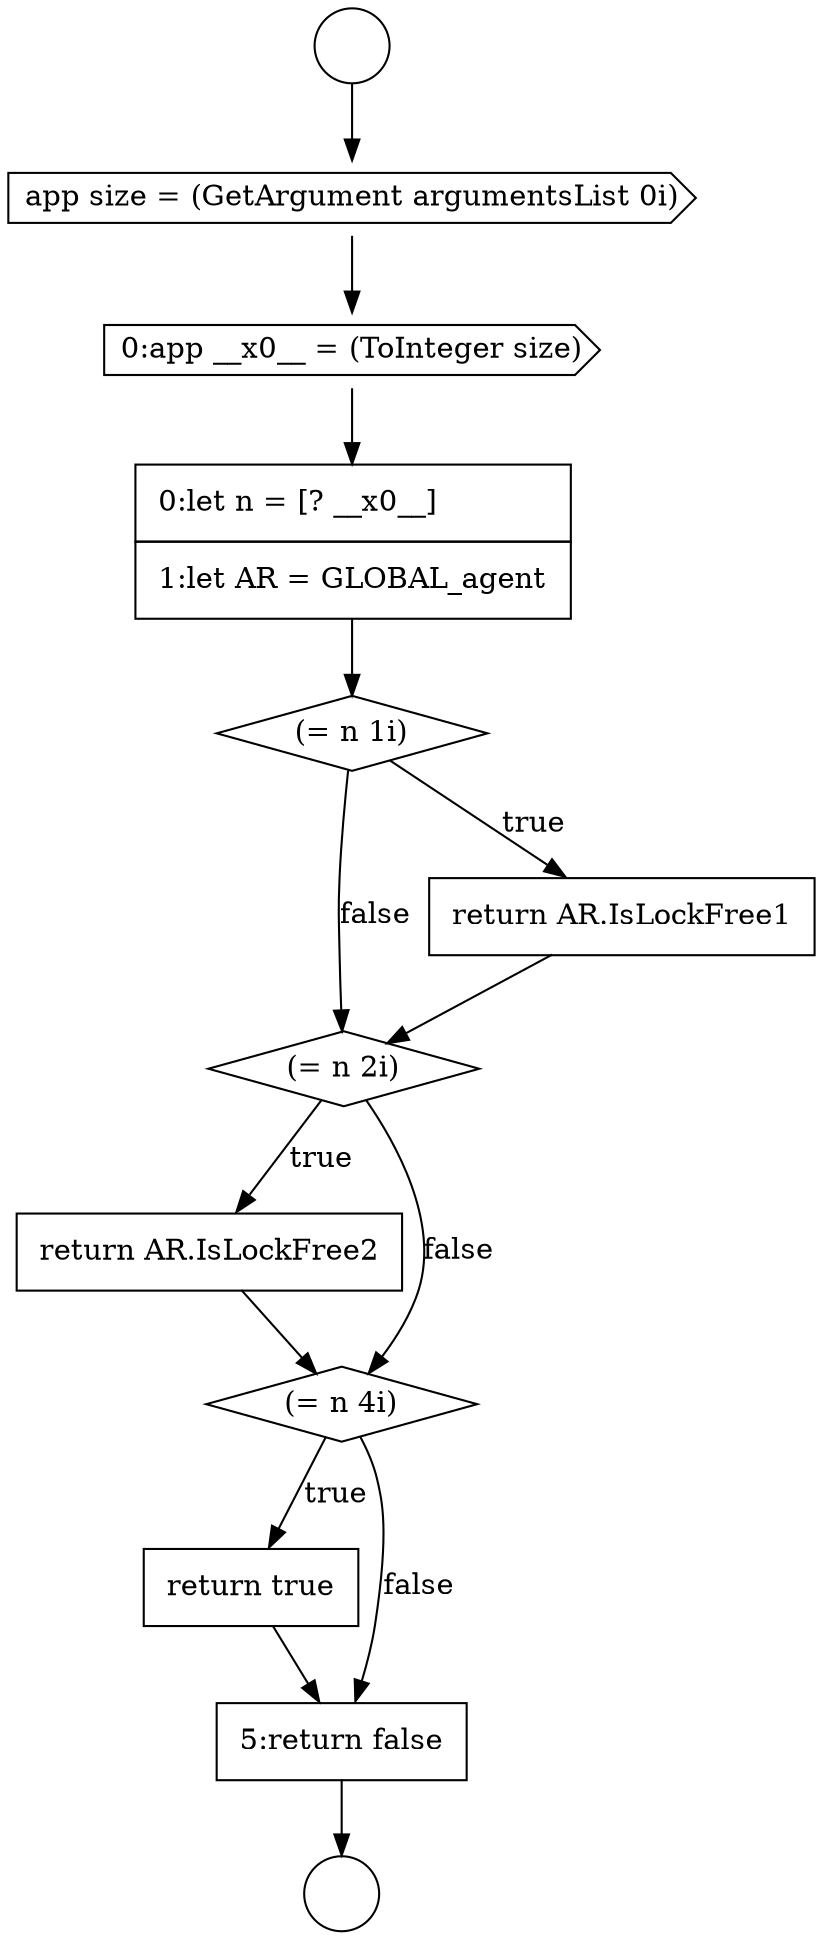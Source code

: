 digraph {
  node16613 [shape=diamond, label=<<font color="black">(= n 2i)</font>> color="black" fillcolor="white" style=filled]
  node16609 [shape=cds, label=<<font color="black">0:app __x0__ = (ToInteger size)</font>> color="black" fillcolor="white" style=filled]
  node16608 [shape=cds, label=<<font color="black">app size = (GetArgument argumentsList 0i)</font>> color="black" fillcolor="white" style=filled]
  node16616 [shape=none, margin=0, label=<<font color="black">
    <table border="0" cellborder="1" cellspacing="0" cellpadding="10">
      <tr><td align="left">return true</td></tr>
    </table>
  </font>> color="black" fillcolor="white" style=filled]
  node16617 [shape=none, margin=0, label=<<font color="black">
    <table border="0" cellborder="1" cellspacing="0" cellpadding="10">
      <tr><td align="left">5:return false</td></tr>
    </table>
  </font>> color="black" fillcolor="white" style=filled]
  node16607 [shape=circle label=" " color="black" fillcolor="white" style=filled]
  node16614 [shape=none, margin=0, label=<<font color="black">
    <table border="0" cellborder="1" cellspacing="0" cellpadding="10">
      <tr><td align="left">return AR.IsLockFree2</td></tr>
    </table>
  </font>> color="black" fillcolor="white" style=filled]
  node16610 [shape=none, margin=0, label=<<font color="black">
    <table border="0" cellborder="1" cellspacing="0" cellpadding="10">
      <tr><td align="left">0:let n = [? __x0__]</td></tr>
      <tr><td align="left">1:let AR = GLOBAL_agent</td></tr>
    </table>
  </font>> color="black" fillcolor="white" style=filled]
  node16615 [shape=diamond, label=<<font color="black">(= n 4i)</font>> color="black" fillcolor="white" style=filled]
  node16612 [shape=none, margin=0, label=<<font color="black">
    <table border="0" cellborder="1" cellspacing="0" cellpadding="10">
      <tr><td align="left">return AR.IsLockFree1</td></tr>
    </table>
  </font>> color="black" fillcolor="white" style=filled]
  node16611 [shape=diamond, label=<<font color="black">(= n 1i)</font>> color="black" fillcolor="white" style=filled]
  node16606 [shape=circle label=" " color="black" fillcolor="white" style=filled]
  node16610 -> node16611 [ color="black"]
  node16615 -> node16616 [label=<<font color="black">true</font>> color="black"]
  node16615 -> node16617 [label=<<font color="black">false</font>> color="black"]
  node16613 -> node16614 [label=<<font color="black">true</font>> color="black"]
  node16613 -> node16615 [label=<<font color="black">false</font>> color="black"]
  node16608 -> node16609 [ color="black"]
  node16616 -> node16617 [ color="black"]
  node16606 -> node16608 [ color="black"]
  node16617 -> node16607 [ color="black"]
  node16611 -> node16612 [label=<<font color="black">true</font>> color="black"]
  node16611 -> node16613 [label=<<font color="black">false</font>> color="black"]
  node16612 -> node16613 [ color="black"]
  node16609 -> node16610 [ color="black"]
  node16614 -> node16615 [ color="black"]
}
